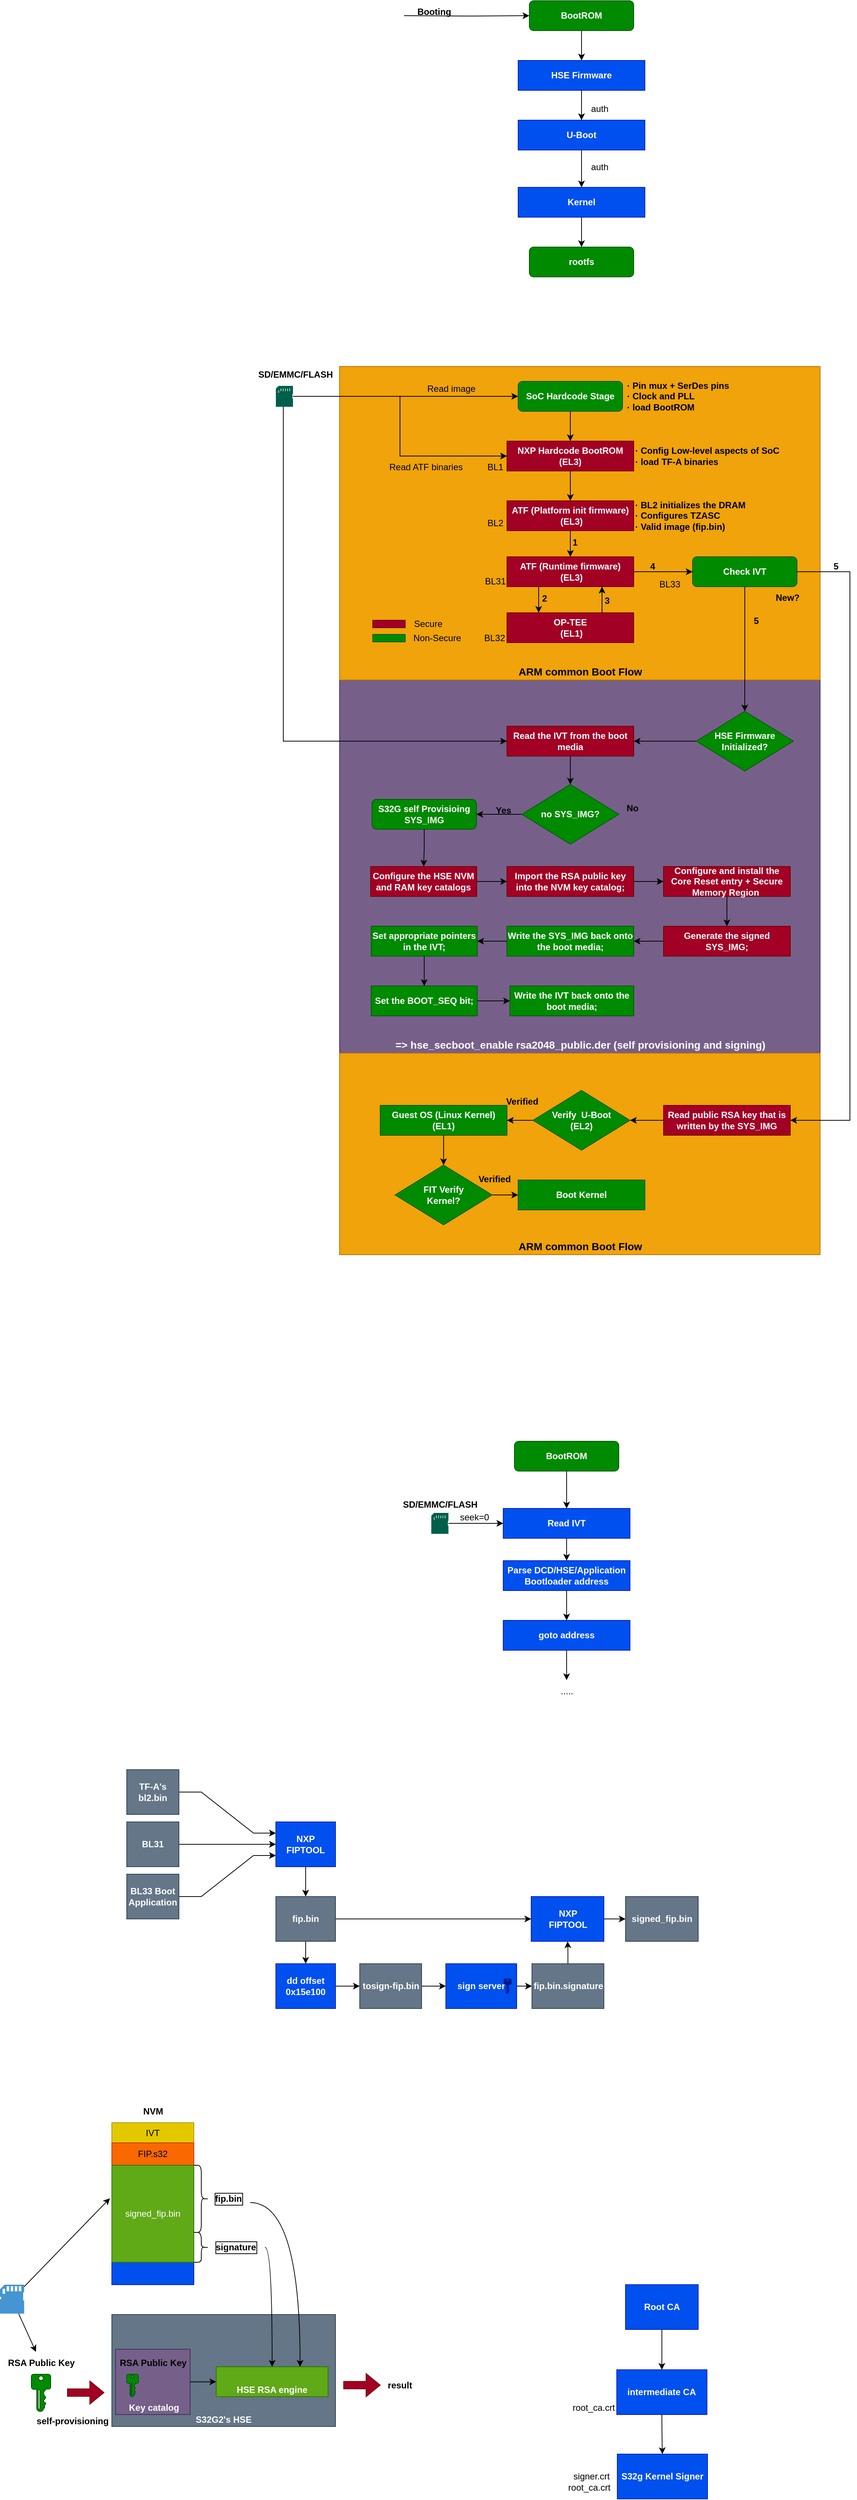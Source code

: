 <mxfile version="21.2.8" type="device">
  <diagram name="第 1 页" id="FobTePj_VbTd-Ppz8aLG">
    <mxGraphModel dx="1595" dy="783" grid="1" gridSize="10" guides="1" tooltips="1" connect="1" arrows="1" fold="1" page="1" pageScale="1" pageWidth="827" pageHeight="1169" math="0" shadow="0">
      <root>
        <mxCell id="0" />
        <mxCell id="1" parent="0" />
        <mxCell id="Wq6IvpQs6uBBfWCSo5gb-210" value="S32G2&#39;s HSE" style="rounded=0;whiteSpace=wrap;html=1;fontStyle=1;fillColor=#647687;fontColor=#ffffff;strokeColor=#314354;verticalAlign=bottom;" vertex="1" parent="1">
          <mxGeometry x="-290" y="3260" width="300" height="150" as="geometry" />
        </mxCell>
        <mxCell id="Wq6IvpQs6uBBfWCSo5gb-87" value="=&amp;gt; hse_secboot_enable rsa2048_public.der (self provisioning and signing)" style="rounded=0;whiteSpace=wrap;html=1;fillColor=#76608a;fontColor=#ffffff;strokeColor=#432D57;verticalAlign=bottom;fontSize=14;fontStyle=1" vertex="1" parent="1">
          <mxGeometry x="15.5" y="1070" width="644.5" height="500" as="geometry" />
        </mxCell>
        <mxCell id="Wq6IvpQs6uBBfWCSo5gb-86" value="ARM common Boot Flow" style="rounded=0;whiteSpace=wrap;html=1;fillColor=#f0a30a;fontColor=#000000;strokeColor=#BD7000;verticalAlign=bottom;fontSize=14;fontStyle=1" vertex="1" parent="1">
          <mxGeometry x="15.5" y="650" width="644.5" height="420" as="geometry" />
        </mxCell>
        <mxCell id="Wq6IvpQs6uBBfWCSo5gb-1" style="edgeStyle=orthogonalEdgeStyle;rounded=0;orthogonalLoop=1;jettySize=auto;html=1;exitX=0.5;exitY=1;exitDx=0;exitDy=0;entryX=0.5;entryY=0;entryDx=0;entryDy=0;" edge="1" parent="1" source="Wq6IvpQs6uBBfWCSo5gb-2" target="Wq6IvpQs6uBBfWCSo5gb-4">
          <mxGeometry relative="1" as="geometry" />
        </mxCell>
        <mxCell id="Wq6IvpQs6uBBfWCSo5gb-2" value="BootROM" style="rounded=1;whiteSpace=wrap;html=1;fillColor=#008a00;strokeColor=#005700;fontColor=#ffffff;fontStyle=1" vertex="1" parent="1">
          <mxGeometry x="270" y="160" width="140" height="40" as="geometry" />
        </mxCell>
        <mxCell id="Wq6IvpQs6uBBfWCSo5gb-3" style="edgeStyle=orthogonalEdgeStyle;rounded=0;orthogonalLoop=1;jettySize=auto;html=1;exitX=0.5;exitY=1;exitDx=0;exitDy=0;entryX=0.5;entryY=0;entryDx=0;entryDy=0;" edge="1" parent="1" source="Wq6IvpQs6uBBfWCSo5gb-4">
          <mxGeometry relative="1" as="geometry">
            <mxPoint x="340" y="320" as="targetPoint" />
          </mxGeometry>
        </mxCell>
        <mxCell id="Wq6IvpQs6uBBfWCSo5gb-4" value="HSE Firmware" style="rounded=0;whiteSpace=wrap;html=1;fillColor=#0050ef;fontColor=#ffffff;strokeColor=#001DBC;fontStyle=1" vertex="1" parent="1">
          <mxGeometry x="255" y="240" width="170" height="40" as="geometry" />
        </mxCell>
        <mxCell id="Wq6IvpQs6uBBfWCSo5gb-27" style="edgeStyle=orthogonalEdgeStyle;rounded=0;orthogonalLoop=1;jettySize=auto;html=1;entryX=0;entryY=0.5;entryDx=0;entryDy=0;" edge="1" parent="1" target="Wq6IvpQs6uBBfWCSo5gb-2">
          <mxGeometry relative="1" as="geometry">
            <mxPoint x="102" y="180" as="sourcePoint" />
          </mxGeometry>
        </mxCell>
        <mxCell id="Wq6IvpQs6uBBfWCSo5gb-39" style="edgeStyle=orthogonalEdgeStyle;rounded=0;orthogonalLoop=1;jettySize=auto;html=1;exitX=0.5;exitY=1;exitDx=0;exitDy=0;entryX=0.5;entryY=0;entryDx=0;entryDy=0;" edge="1" parent="1" source="Wq6IvpQs6uBBfWCSo5gb-40" target="Wq6IvpQs6uBBfWCSo5gb-42">
          <mxGeometry relative="1" as="geometry" />
        </mxCell>
        <mxCell id="Wq6IvpQs6uBBfWCSo5gb-40" value="SoC Hardcode Stage" style="rounded=1;whiteSpace=wrap;html=1;fillColor=#008a00;strokeColor=#005700;fontColor=#ffffff;fontStyle=1" vertex="1" parent="1">
          <mxGeometry x="255" y="670" width="140" height="40" as="geometry" />
        </mxCell>
        <mxCell id="Wq6IvpQs6uBBfWCSo5gb-41" style="edgeStyle=orthogonalEdgeStyle;rounded=0;orthogonalLoop=1;jettySize=auto;html=1;exitX=0.5;exitY=1;exitDx=0;exitDy=0;entryX=0.5;entryY=0;entryDx=0;entryDy=0;" edge="1" parent="1" source="Wq6IvpQs6uBBfWCSo5gb-42" target="Wq6IvpQs6uBBfWCSo5gb-47">
          <mxGeometry relative="1" as="geometry" />
        </mxCell>
        <mxCell id="Wq6IvpQs6uBBfWCSo5gb-42" value="NXP Hardcode BootROM (EL3)" style="rounded=0;whiteSpace=wrap;html=1;fillColor=#a20025;fontColor=#ffffff;strokeColor=#6F0000;fontStyle=1" vertex="1" parent="1">
          <mxGeometry x="240" y="750" width="170" height="40" as="geometry" />
        </mxCell>
        <mxCell id="Wq6IvpQs6uBBfWCSo5gb-43" value="Read image" style="text;html=1;align=center;verticalAlign=middle;resizable=0;points=[];autosize=1;strokeColor=none;fillColor=none;" vertex="1" parent="1">
          <mxGeometry x="120" y="665" width="90" height="30" as="geometry" />
        </mxCell>
        <mxCell id="Wq6IvpQs6uBBfWCSo5gb-44" value="· Pin mux + SerDes pins&lt;br&gt;· Clock and PLL&lt;br&gt;· load BootROM" style="text;html=1;align=left;verticalAlign=middle;resizable=0;points=[];autosize=1;strokeColor=none;fillColor=none;fontStyle=1" vertex="1" parent="1">
          <mxGeometry x="399" y="660" width="160" height="60" as="geometry" />
        </mxCell>
        <mxCell id="Wq6IvpQs6uBBfWCSo5gb-45" value="· Config Low-level aspects of SoC&lt;br&gt;· load TF-A binaries" style="text;html=1;align=left;verticalAlign=middle;resizable=0;points=[];autosize=1;strokeColor=none;fillColor=none;fontStyle=1" vertex="1" parent="1">
          <mxGeometry x="410" y="750" width="220" height="40" as="geometry" />
        </mxCell>
        <mxCell id="Wq6IvpQs6uBBfWCSo5gb-46" style="edgeStyle=orthogonalEdgeStyle;rounded=0;orthogonalLoop=1;jettySize=auto;html=1;exitX=0.5;exitY=1;exitDx=0;exitDy=0;" edge="1" parent="1" source="Wq6IvpQs6uBBfWCSo5gb-47" target="Wq6IvpQs6uBBfWCSo5gb-52">
          <mxGeometry relative="1" as="geometry" />
        </mxCell>
        <mxCell id="Wq6IvpQs6uBBfWCSo5gb-47" value="ATF (Platform init firmware)&lt;br&gt;&amp;nbsp;(EL3)" style="rounded=0;whiteSpace=wrap;html=1;fillColor=#a20025;fontColor=#ffffff;strokeColor=#6F0000;fontStyle=1" vertex="1" parent="1">
          <mxGeometry x="240" y="830" width="170" height="40" as="geometry" />
        </mxCell>
        <mxCell id="Wq6IvpQs6uBBfWCSo5gb-48" value="BL1" style="text;html=1;align=center;verticalAlign=middle;resizable=0;points=[];autosize=1;strokeColor=none;fillColor=none;" vertex="1" parent="1">
          <mxGeometry x="204" y="770" width="40" height="30" as="geometry" />
        </mxCell>
        <mxCell id="Wq6IvpQs6uBBfWCSo5gb-49" value="BL2" style="text;html=1;align=center;verticalAlign=middle;resizable=0;points=[];autosize=1;strokeColor=none;fillColor=none;" vertex="1" parent="1">
          <mxGeometry x="204" y="845" width="40" height="30" as="geometry" />
        </mxCell>
        <mxCell id="Wq6IvpQs6uBBfWCSo5gb-50" style="edgeStyle=orthogonalEdgeStyle;rounded=0;orthogonalLoop=1;jettySize=auto;html=1;exitX=1;exitY=0.5;exitDx=0;exitDy=0;" edge="1" parent="1" source="Wq6IvpQs6uBBfWCSo5gb-52" target="Wq6IvpQs6uBBfWCSo5gb-88">
          <mxGeometry relative="1" as="geometry">
            <mxPoint x="475" y="925" as="targetPoint" />
          </mxGeometry>
        </mxCell>
        <mxCell id="Wq6IvpQs6uBBfWCSo5gb-51" style="edgeStyle=orthogonalEdgeStyle;rounded=0;orthogonalLoop=1;jettySize=auto;html=1;exitX=0.25;exitY=1;exitDx=0;exitDy=0;entryX=0.25;entryY=0;entryDx=0;entryDy=0;" edge="1" parent="1" source="Wq6IvpQs6uBBfWCSo5gb-52" target="Wq6IvpQs6uBBfWCSo5gb-57">
          <mxGeometry relative="1" as="geometry" />
        </mxCell>
        <mxCell id="Wq6IvpQs6uBBfWCSo5gb-52" value="ATF (Runtime firmware)&lt;br&gt;&amp;nbsp;(EL3)" style="rounded=0;whiteSpace=wrap;html=1;fillColor=#a20025;fontColor=#ffffff;strokeColor=#6F0000;fontStyle=1" vertex="1" parent="1">
          <mxGeometry x="240" y="905" width="170" height="40" as="geometry" />
        </mxCell>
        <mxCell id="Wq6IvpQs6uBBfWCSo5gb-53" value="BL31" style="text;html=1;align=center;verticalAlign=middle;resizable=0;points=[];autosize=1;strokeColor=none;fillColor=none;" vertex="1" parent="1">
          <mxGeometry x="199" y="923" width="50" height="30" as="geometry" />
        </mxCell>
        <mxCell id="Wq6IvpQs6uBBfWCSo5gb-56" style="edgeStyle=orthogonalEdgeStyle;rounded=0;orthogonalLoop=1;jettySize=auto;html=1;exitX=0.75;exitY=0;exitDx=0;exitDy=0;entryX=0.75;entryY=1;entryDx=0;entryDy=0;" edge="1" parent="1" source="Wq6IvpQs6uBBfWCSo5gb-57" target="Wq6IvpQs6uBBfWCSo5gb-52">
          <mxGeometry relative="1" as="geometry" />
        </mxCell>
        <mxCell id="Wq6IvpQs6uBBfWCSo5gb-57" value="OP-TEE&lt;br&gt;&amp;nbsp;(EL1)" style="rounded=0;whiteSpace=wrap;html=1;fillColor=#a20025;fontColor=#ffffff;strokeColor=#6F0000;fontStyle=1" vertex="1" parent="1">
          <mxGeometry x="240" y="980" width="170" height="40" as="geometry" />
        </mxCell>
        <mxCell id="Wq6IvpQs6uBBfWCSo5gb-58" value="BL32" style="text;html=1;align=center;verticalAlign=middle;resizable=0;points=[];autosize=1;strokeColor=none;fillColor=none;" vertex="1" parent="1">
          <mxGeometry x="198" y="999" width="50" height="30" as="geometry" />
        </mxCell>
        <mxCell id="Wq6IvpQs6uBBfWCSo5gb-59" value="1&lt;br&gt;" style="text;html=1;align=center;verticalAlign=middle;resizable=0;points=[];autosize=1;strokeColor=none;fillColor=none;fontStyle=1" vertex="1" parent="1">
          <mxGeometry x="316" y="871" width="30" height="30" as="geometry" />
        </mxCell>
        <mxCell id="Wq6IvpQs6uBBfWCSo5gb-60" value="2" style="text;html=1;align=center;verticalAlign=middle;resizable=0;points=[];autosize=1;strokeColor=none;fillColor=none;fontStyle=1" vertex="1" parent="1">
          <mxGeometry x="275" y="946" width="30" height="30" as="geometry" />
        </mxCell>
        <mxCell id="Wq6IvpQs6uBBfWCSo5gb-61" value="3" style="text;html=1;align=center;verticalAlign=middle;resizable=0;points=[];autosize=1;strokeColor=none;fillColor=none;fontStyle=1" vertex="1" parent="1">
          <mxGeometry x="359" y="949" width="30" height="30" as="geometry" />
        </mxCell>
        <mxCell id="Wq6IvpQs6uBBfWCSo5gb-62" value="4" style="text;html=1;align=center;verticalAlign=middle;resizable=0;points=[];autosize=1;strokeColor=none;fillColor=none;fontStyle=1" vertex="1" parent="1">
          <mxGeometry x="420" y="903" width="30" height="30" as="geometry" />
        </mxCell>
        <mxCell id="Wq6IvpQs6uBBfWCSo5gb-64" value="5" style="text;html=1;align=center;verticalAlign=middle;resizable=0;points=[];autosize=1;strokeColor=none;fillColor=none;fontStyle=1" vertex="1" parent="1">
          <mxGeometry x="559" y="976" width="30" height="30" as="geometry" />
        </mxCell>
        <mxCell id="Wq6IvpQs6uBBfWCSo5gb-65" style="edgeStyle=orthogonalEdgeStyle;rounded=0;orthogonalLoop=1;jettySize=auto;html=1;entryX=0;entryY=0.5;entryDx=0;entryDy=0;" edge="1" parent="1" source="Wq6IvpQs6uBBfWCSo5gb-67" target="Wq6IvpQs6uBBfWCSo5gb-40">
          <mxGeometry relative="1" as="geometry" />
        </mxCell>
        <mxCell id="Wq6IvpQs6uBBfWCSo5gb-66" style="edgeStyle=orthogonalEdgeStyle;rounded=0;orthogonalLoop=1;jettySize=auto;html=1;entryX=0;entryY=0.5;entryDx=0;entryDy=0;" edge="1" parent="1" source="Wq6IvpQs6uBBfWCSo5gb-67" target="Wq6IvpQs6uBBfWCSo5gb-42">
          <mxGeometry relative="1" as="geometry" />
        </mxCell>
        <mxCell id="Wq6IvpQs6uBBfWCSo5gb-95" style="edgeStyle=orthogonalEdgeStyle;rounded=0;orthogonalLoop=1;jettySize=auto;html=1;entryX=0;entryY=0.5;entryDx=0;entryDy=0;" edge="1" parent="1" source="Wq6IvpQs6uBBfWCSo5gb-67" target="Wq6IvpQs6uBBfWCSo5gb-92">
          <mxGeometry relative="1" as="geometry">
            <Array as="points">
              <mxPoint x="-60" y="1152" />
            </Array>
          </mxGeometry>
        </mxCell>
        <mxCell id="Wq6IvpQs6uBBfWCSo5gb-67" value="" style="sketch=0;pointerEvents=1;shadow=0;dashed=0;html=1;strokeColor=none;fillColor=#005F4B;labelPosition=center;verticalLabelPosition=bottom;verticalAlign=top;align=center;outlineConnect=0;shape=mxgraph.veeam2.sd_card;" vertex="1" parent="1">
          <mxGeometry x="-70" y="676" width="23" height="28.0" as="geometry" />
        </mxCell>
        <mxCell id="Wq6IvpQs6uBBfWCSo5gb-68" value="SD/EMMC/FLASH" style="text;html=1;align=center;verticalAlign=middle;resizable=0;points=[];autosize=1;strokeColor=none;fillColor=none;fontStyle=1" vertex="1" parent="1">
          <mxGeometry x="-104.5" y="646" width="120" height="30" as="geometry" />
        </mxCell>
        <mxCell id="Wq6IvpQs6uBBfWCSo5gb-69" value="Read ATF binaries" style="text;html=1;align=center;verticalAlign=middle;resizable=0;points=[];autosize=1;strokeColor=none;fillColor=none;" vertex="1" parent="1">
          <mxGeometry x="70.5" y="770" width="120" height="30" as="geometry" />
        </mxCell>
        <mxCell id="Wq6IvpQs6uBBfWCSo5gb-70" value="· BL2 initializes the DRAM &lt;br&gt;· Configures TZASC&lt;br&gt;· Valid image (fip.bin)" style="text;html=1;align=left;verticalAlign=middle;resizable=0;points=[];autosize=1;strokeColor=none;fillColor=none;fontStyle=1" vertex="1" parent="1">
          <mxGeometry x="410" y="820" width="170" height="60" as="geometry" />
        </mxCell>
        <mxCell id="Wq6IvpQs6uBBfWCSo5gb-71" value="BL33" style="text;html=1;align=center;verticalAlign=middle;resizable=0;points=[];autosize=1;strokeColor=none;fillColor=none;" vertex="1" parent="1">
          <mxGeometry x="433" y="927" width="50" height="30" as="geometry" />
        </mxCell>
        <mxCell id="Wq6IvpQs6uBBfWCSo5gb-72" value="" style="group" vertex="1" connectable="0" parent="1">
          <mxGeometry x="60" y="980" width="130.5" height="49" as="geometry" />
        </mxCell>
        <mxCell id="Wq6IvpQs6uBBfWCSo5gb-73" value="" style="whiteSpace=wrap;html=1;fillColor=#a20025;fontColor=#ffffff;strokeColor=#6F0000;" vertex="1" parent="Wq6IvpQs6uBBfWCSo5gb-72">
          <mxGeometry y="10" width="43.5" height="10" as="geometry" />
        </mxCell>
        <mxCell id="Wq6IvpQs6uBBfWCSo5gb-74" value="Secure" style="text;html=1;align=center;verticalAlign=middle;resizable=0;points=[];autosize=1;strokeColor=none;fillColor=none;" vertex="1" parent="Wq6IvpQs6uBBfWCSo5gb-72">
          <mxGeometry x="43.5" width="60" height="30" as="geometry" />
        </mxCell>
        <mxCell id="Wq6IvpQs6uBBfWCSo5gb-75" value="" style="whiteSpace=wrap;html=1;fillColor=#008a00;fontColor=#ffffff;strokeColor=#005700;" vertex="1" parent="Wq6IvpQs6uBBfWCSo5gb-72">
          <mxGeometry y="29" width="43.5" height="10" as="geometry" />
        </mxCell>
        <mxCell id="Wq6IvpQs6uBBfWCSo5gb-76" value="Non-Secure" style="text;html=1;align=center;verticalAlign=middle;resizable=0;points=[];autosize=1;strokeColor=none;fillColor=none;" vertex="1" parent="Wq6IvpQs6uBBfWCSo5gb-72">
          <mxGeometry x="40.5" y="19" width="90" height="30" as="geometry" />
        </mxCell>
        <mxCell id="Wq6IvpQs6uBBfWCSo5gb-77" value="Booting" style="text;html=1;align=center;verticalAlign=middle;resizable=0;points=[];autosize=1;strokeColor=none;fillColor=none;fontStyle=1" vertex="1" parent="1">
          <mxGeometry x="107" y="160" width="70" height="30" as="geometry" />
        </mxCell>
        <mxCell id="Wq6IvpQs6uBBfWCSo5gb-85" style="edgeStyle=orthogonalEdgeStyle;rounded=0;orthogonalLoop=1;jettySize=auto;html=1;exitX=0.5;exitY=1;exitDx=0;exitDy=0;entryX=0.5;entryY=0;entryDx=0;entryDy=0;" edge="1" parent="1" source="Wq6IvpQs6uBBfWCSo5gb-78" target="Wq6IvpQs6uBBfWCSo5gb-84">
          <mxGeometry relative="1" as="geometry" />
        </mxCell>
        <mxCell id="Wq6IvpQs6uBBfWCSo5gb-78" value="Kernel" style="rounded=0;whiteSpace=wrap;html=1;fillColor=#0050ef;fontColor=#ffffff;strokeColor=#001DBC;fontStyle=1" vertex="1" parent="1">
          <mxGeometry x="255" y="410" width="170" height="40" as="geometry" />
        </mxCell>
        <mxCell id="Wq6IvpQs6uBBfWCSo5gb-79" value="auth" style="text;html=1;align=center;verticalAlign=middle;resizable=0;points=[];autosize=1;strokeColor=none;fillColor=none;" vertex="1" parent="1">
          <mxGeometry x="339" y="290" width="50" height="30" as="geometry" />
        </mxCell>
        <mxCell id="Wq6IvpQs6uBBfWCSo5gb-81" style="edgeStyle=orthogonalEdgeStyle;rounded=0;orthogonalLoop=1;jettySize=auto;html=1;exitX=0.5;exitY=1;exitDx=0;exitDy=0;" edge="1" parent="1" source="Wq6IvpQs6uBBfWCSo5gb-80" target="Wq6IvpQs6uBBfWCSo5gb-78">
          <mxGeometry relative="1" as="geometry" />
        </mxCell>
        <mxCell id="Wq6IvpQs6uBBfWCSo5gb-80" value="U-Boot" style="rounded=0;whiteSpace=wrap;html=1;fillColor=#0050ef;fontColor=#ffffff;strokeColor=#001DBC;fontStyle=1" vertex="1" parent="1">
          <mxGeometry x="255" y="320" width="170" height="40" as="geometry" />
        </mxCell>
        <mxCell id="Wq6IvpQs6uBBfWCSo5gb-83" value="auth" style="text;html=1;align=center;verticalAlign=middle;resizable=0;points=[];autosize=1;strokeColor=none;fillColor=none;" vertex="1" parent="1">
          <mxGeometry x="339" y="368" width="50" height="30" as="geometry" />
        </mxCell>
        <mxCell id="Wq6IvpQs6uBBfWCSo5gb-84" value="rootfs" style="rounded=1;whiteSpace=wrap;html=1;fillColor=#008a00;strokeColor=#005700;fontColor=#ffffff;fontStyle=1" vertex="1" parent="1">
          <mxGeometry x="270" y="490" width="140" height="40" as="geometry" />
        </mxCell>
        <mxCell id="Wq6IvpQs6uBBfWCSo5gb-91" style="edgeStyle=orthogonalEdgeStyle;rounded=0;orthogonalLoop=1;jettySize=auto;html=1;exitX=0.5;exitY=1;exitDx=0;exitDy=0;" edge="1" parent="1" source="Wq6IvpQs6uBBfWCSo5gb-88" target="Wq6IvpQs6uBBfWCSo5gb-90">
          <mxGeometry relative="1" as="geometry" />
        </mxCell>
        <mxCell id="Wq6IvpQs6uBBfWCSo5gb-88" value="Check IVT" style="rounded=1;whiteSpace=wrap;html=1;fillColor=#008a00;strokeColor=#005700;fontColor=#ffffff;fontStyle=1" vertex="1" parent="1">
          <mxGeometry x="489" y="905" width="140" height="40" as="geometry" />
        </mxCell>
        <mxCell id="Wq6IvpQs6uBBfWCSo5gb-94" style="edgeStyle=orthogonalEdgeStyle;rounded=0;orthogonalLoop=1;jettySize=auto;html=1;exitX=0;exitY=0.5;exitDx=0;exitDy=0;" edge="1" parent="1" source="Wq6IvpQs6uBBfWCSo5gb-90" target="Wq6IvpQs6uBBfWCSo5gb-92">
          <mxGeometry relative="1" as="geometry" />
        </mxCell>
        <mxCell id="Wq6IvpQs6uBBfWCSo5gb-90" value="HSE Firmware&lt;br&gt;Initialized?" style="rhombus;whiteSpace=wrap;html=1;fontStyle=1;fillColor=#008a00;fontColor=#ffffff;strokeColor=#005700;" vertex="1" parent="1">
          <mxGeometry x="494" y="1112" width="130" height="80" as="geometry" />
        </mxCell>
        <mxCell id="Wq6IvpQs6uBBfWCSo5gb-97" style="edgeStyle=orthogonalEdgeStyle;rounded=0;orthogonalLoop=1;jettySize=auto;html=1;exitX=0.5;exitY=1;exitDx=0;exitDy=0;" edge="1" parent="1" source="Wq6IvpQs6uBBfWCSo5gb-92" target="Wq6IvpQs6uBBfWCSo5gb-96">
          <mxGeometry relative="1" as="geometry" />
        </mxCell>
        <mxCell id="Wq6IvpQs6uBBfWCSo5gb-92" value="Read the IVT from the boot media" style="rounded=0;whiteSpace=wrap;html=1;fillColor=#a20025;fontColor=#ffffff;strokeColor=#6F0000;fontStyle=1" vertex="1" parent="1">
          <mxGeometry x="240" y="1132" width="170" height="40" as="geometry" />
        </mxCell>
        <mxCell id="Wq6IvpQs6uBBfWCSo5gb-104" style="edgeStyle=orthogonalEdgeStyle;rounded=0;orthogonalLoop=1;jettySize=auto;html=1;exitX=0;exitY=0.5;exitDx=0;exitDy=0;" edge="1" parent="1" source="Wq6IvpQs6uBBfWCSo5gb-96" target="Wq6IvpQs6uBBfWCSo5gb-99">
          <mxGeometry relative="1" as="geometry" />
        </mxCell>
        <mxCell id="Wq6IvpQs6uBBfWCSo5gb-96" value="no SYS_IMG?" style="rhombus;whiteSpace=wrap;html=1;fontStyle=1;fillColor=#008a00;fontColor=#ffffff;strokeColor=#005700;" vertex="1" parent="1">
          <mxGeometry x="260" y="1210" width="130" height="80" as="geometry" />
        </mxCell>
        <mxCell id="Wq6IvpQs6uBBfWCSo5gb-106" style="edgeStyle=orthogonalEdgeStyle;rounded=0;orthogonalLoop=1;jettySize=auto;html=1;exitX=0.5;exitY=1;exitDx=0;exitDy=0;" edge="1" parent="1" source="Wq6IvpQs6uBBfWCSo5gb-99" target="Wq6IvpQs6uBBfWCSo5gb-102">
          <mxGeometry relative="1" as="geometry" />
        </mxCell>
        <mxCell id="Wq6IvpQs6uBBfWCSo5gb-99" value="S32G self Provisioing&lt;br&gt;SYS_IMG" style="rounded=1;whiteSpace=wrap;html=1;fillColor=#008a00;strokeColor=#005700;fontColor=#ffffff;fontStyle=1" vertex="1" parent="1">
          <mxGeometry x="59" y="1230" width="140" height="40" as="geometry" />
        </mxCell>
        <mxCell id="Wq6IvpQs6uBBfWCSo5gb-101" value="Yes" style="text;html=1;align=center;verticalAlign=middle;resizable=0;points=[];autosize=1;strokeColor=none;fillColor=none;fontStyle=1" vertex="1" parent="1">
          <mxGeometry x="215" y="1230" width="40" height="30" as="geometry" />
        </mxCell>
        <mxCell id="Wq6IvpQs6uBBfWCSo5gb-107" style="edgeStyle=orthogonalEdgeStyle;rounded=0;orthogonalLoop=1;jettySize=auto;html=1;exitX=1;exitY=0.5;exitDx=0;exitDy=0;" edge="1" parent="1" source="Wq6IvpQs6uBBfWCSo5gb-102" target="Wq6IvpQs6uBBfWCSo5gb-105">
          <mxGeometry relative="1" as="geometry" />
        </mxCell>
        <mxCell id="Wq6IvpQs6uBBfWCSo5gb-102" value="Configure the HSE NVM and RAM key catalogs" style="rounded=0;whiteSpace=wrap;html=1;fillColor=#a20025;fontColor=#ffffff;strokeColor=#6F0000;fontStyle=1" vertex="1" parent="1">
          <mxGeometry x="57.13" y="1320" width="142.25" height="40" as="geometry" />
        </mxCell>
        <mxCell id="Wq6IvpQs6uBBfWCSo5gb-110" style="edgeStyle=orthogonalEdgeStyle;rounded=0;orthogonalLoop=1;jettySize=auto;html=1;exitX=1;exitY=0.5;exitDx=0;exitDy=0;" edge="1" parent="1" source="Wq6IvpQs6uBBfWCSo5gb-105" target="Wq6IvpQs6uBBfWCSo5gb-108">
          <mxGeometry relative="1" as="geometry" />
        </mxCell>
        <mxCell id="Wq6IvpQs6uBBfWCSo5gb-105" value="Import the RSA public key into the NVM key catalog;" style="rounded=0;whiteSpace=wrap;html=1;fillColor=#a20025;fontColor=#ffffff;strokeColor=#6F0000;fontStyle=1" vertex="1" parent="1">
          <mxGeometry x="240" y="1320" width="170" height="40" as="geometry" />
        </mxCell>
        <mxCell id="Wq6IvpQs6uBBfWCSo5gb-117" style="edgeStyle=orthogonalEdgeStyle;rounded=0;orthogonalLoop=1;jettySize=auto;html=1;exitX=0.5;exitY=1;exitDx=0;exitDy=0;" edge="1" parent="1" source="Wq6IvpQs6uBBfWCSo5gb-108" target="Wq6IvpQs6uBBfWCSo5gb-114">
          <mxGeometry relative="1" as="geometry" />
        </mxCell>
        <mxCell id="Wq6IvpQs6uBBfWCSo5gb-108" value="Configure and install the Core Reset entry + Secure Memory Region&amp;nbsp;" style="rounded=0;whiteSpace=wrap;html=1;fillColor=#a20025;fontColor=#ffffff;strokeColor=#6F0000;fontStyle=1" vertex="1" parent="1">
          <mxGeometry x="450" y="1320" width="170" height="40" as="geometry" />
        </mxCell>
        <mxCell id="Wq6IvpQs6uBBfWCSo5gb-111" value="No" style="text;html=1;align=center;verticalAlign=middle;resizable=0;points=[];autosize=1;strokeColor=none;fillColor=none;fontStyle=1" vertex="1" parent="1">
          <mxGeometry x="388" y="1227" width="40" height="30" as="geometry" />
        </mxCell>
        <mxCell id="Wq6IvpQs6uBBfWCSo5gb-119" style="edgeStyle=orthogonalEdgeStyle;rounded=0;orthogonalLoop=1;jettySize=auto;html=1;exitX=0;exitY=0.5;exitDx=0;exitDy=0;" edge="1" parent="1" source="Wq6IvpQs6uBBfWCSo5gb-114" target="Wq6IvpQs6uBBfWCSo5gb-118">
          <mxGeometry relative="1" as="geometry" />
        </mxCell>
        <mxCell id="Wq6IvpQs6uBBfWCSo5gb-114" value="Generate the signed SYS_IMG;" style="rounded=0;whiteSpace=wrap;html=1;fillColor=#a20025;fontColor=#ffffff;strokeColor=#6F0000;fontStyle=1" vertex="1" parent="1">
          <mxGeometry x="450" y="1400" width="170" height="40" as="geometry" />
        </mxCell>
        <mxCell id="Wq6IvpQs6uBBfWCSo5gb-122" style="edgeStyle=orthogonalEdgeStyle;rounded=0;orthogonalLoop=1;jettySize=auto;html=1;exitX=0;exitY=0.5;exitDx=0;exitDy=0;entryX=1;entryY=0.5;entryDx=0;entryDy=0;" edge="1" parent="1" source="Wq6IvpQs6uBBfWCSo5gb-118" target="Wq6IvpQs6uBBfWCSo5gb-121">
          <mxGeometry relative="1" as="geometry" />
        </mxCell>
        <mxCell id="Wq6IvpQs6uBBfWCSo5gb-118" value="Write the SYS_IMG back onto the boot media;" style="rounded=0;whiteSpace=wrap;html=1;fillColor=#008a00;fontColor=#ffffff;strokeColor=#005700;fontStyle=1" vertex="1" parent="1">
          <mxGeometry x="240" y="1400" width="170" height="40" as="geometry" />
        </mxCell>
        <mxCell id="Wq6IvpQs6uBBfWCSo5gb-124" style="edgeStyle=orthogonalEdgeStyle;rounded=0;orthogonalLoop=1;jettySize=auto;html=1;exitX=0.5;exitY=1;exitDx=0;exitDy=0;entryX=0.5;entryY=0;entryDx=0;entryDy=0;" edge="1" parent="1" source="Wq6IvpQs6uBBfWCSo5gb-121" target="Wq6IvpQs6uBBfWCSo5gb-123">
          <mxGeometry relative="1" as="geometry" />
        </mxCell>
        <mxCell id="Wq6IvpQs6uBBfWCSo5gb-121" value="Set appropriate pointers in the IVT;" style="rounded=0;whiteSpace=wrap;html=1;fillColor=#008a00;fontColor=#ffffff;strokeColor=#005700;fontStyle=1" vertex="1" parent="1">
          <mxGeometry x="57.87" y="1400" width="142.25" height="40" as="geometry" />
        </mxCell>
        <mxCell id="Wq6IvpQs6uBBfWCSo5gb-127" style="edgeStyle=orthogonalEdgeStyle;rounded=0;orthogonalLoop=1;jettySize=auto;html=1;exitX=1;exitY=0.5;exitDx=0;exitDy=0;" edge="1" parent="1" source="Wq6IvpQs6uBBfWCSo5gb-123" target="Wq6IvpQs6uBBfWCSo5gb-125">
          <mxGeometry relative="1" as="geometry" />
        </mxCell>
        <mxCell id="Wq6IvpQs6uBBfWCSo5gb-123" value="Set the BOOT_SEQ bit;" style="rounded=0;whiteSpace=wrap;html=1;fillColor=#008a00;fontColor=#ffffff;strokeColor=#005700;fontStyle=1" vertex="1" parent="1">
          <mxGeometry x="57.87" y="1480" width="142.25" height="40" as="geometry" />
        </mxCell>
        <mxCell id="Wq6IvpQs6uBBfWCSo5gb-125" value="Write the IVT back onto the boot media;" style="rounded=0;whiteSpace=wrap;html=1;fillColor=#008a00;fontColor=#ffffff;strokeColor=#005700;fontStyle=1" vertex="1" parent="1">
          <mxGeometry x="244" y="1480" width="166" height="40" as="geometry" />
        </mxCell>
        <mxCell id="Wq6IvpQs6uBBfWCSo5gb-128" value="ARM common Boot Flow" style="rounded=0;whiteSpace=wrap;html=1;fillColor=#f0a30a;fontColor=#000000;strokeColor=#BD7000;verticalAlign=bottom;fontSize=14;fontStyle=1" vertex="1" parent="1">
          <mxGeometry x="15.5" y="1570" width="644.5" height="270" as="geometry" />
        </mxCell>
        <mxCell id="Wq6IvpQs6uBBfWCSo5gb-141" style="edgeStyle=orthogonalEdgeStyle;rounded=0;orthogonalLoop=1;jettySize=auto;html=1;exitX=0.5;exitY=1;exitDx=0;exitDy=0;entryX=0.5;entryY=0;entryDx=0;entryDy=0;" edge="1" parent="1" source="Wq6IvpQs6uBBfWCSo5gb-63" target="Wq6IvpQs6uBBfWCSo5gb-140">
          <mxGeometry relative="1" as="geometry" />
        </mxCell>
        <mxCell id="Wq6IvpQs6uBBfWCSo5gb-63" value="Guest OS (Linux Kernel) (EL1)" style="rounded=0;whiteSpace=wrap;html=1;fillColor=#008a00;fontColor=#ffffff;strokeColor=#005700;fontStyle=1" vertex="1" parent="1">
          <mxGeometry x="70" y="1640" width="170" height="40" as="geometry" />
        </mxCell>
        <mxCell id="Wq6IvpQs6uBBfWCSo5gb-130" value="New?" style="text;html=1;align=center;verticalAlign=middle;resizable=0;points=[];autosize=1;strokeColor=none;fillColor=none;fontStyle=1" vertex="1" parent="1">
          <mxGeometry x="586" y="945" width="60" height="30" as="geometry" />
        </mxCell>
        <mxCell id="Wq6IvpQs6uBBfWCSo5gb-131" value="5" style="text;html=1;align=center;verticalAlign=middle;resizable=0;points=[];autosize=1;strokeColor=none;fillColor=none;fontStyle=1" vertex="1" parent="1">
          <mxGeometry x="666" y="903" width="30" height="30" as="geometry" />
        </mxCell>
        <mxCell id="Wq6IvpQs6uBBfWCSo5gb-136" style="edgeStyle=orthogonalEdgeStyle;rounded=0;orthogonalLoop=1;jettySize=auto;html=1;exitX=0;exitY=0.5;exitDx=0;exitDy=0;" edge="1" parent="1" source="Wq6IvpQs6uBBfWCSo5gb-134" target="Wq6IvpQs6uBBfWCSo5gb-135">
          <mxGeometry relative="1" as="geometry" />
        </mxCell>
        <mxCell id="Wq6IvpQs6uBBfWCSo5gb-134" value="Read&amp;nbsp;public RSA key that is written by the SYS_IMG" style="rounded=0;whiteSpace=wrap;html=1;fillColor=#a20025;fontColor=#ffffff;strokeColor=#6F0000;fontStyle=1" vertex="1" parent="1">
          <mxGeometry x="450" y="1640" width="170" height="40" as="geometry" />
        </mxCell>
        <mxCell id="Wq6IvpQs6uBBfWCSo5gb-137" style="edgeStyle=orthogonalEdgeStyle;rounded=0;orthogonalLoop=1;jettySize=auto;html=1;exitX=0;exitY=0.5;exitDx=0;exitDy=0;" edge="1" parent="1" source="Wq6IvpQs6uBBfWCSo5gb-135" target="Wq6IvpQs6uBBfWCSo5gb-63">
          <mxGeometry relative="1" as="geometry" />
        </mxCell>
        <mxCell id="Wq6IvpQs6uBBfWCSo5gb-135" value="Verify&amp;nbsp; U-Boot&lt;br&gt;(EL2)" style="rhombus;whiteSpace=wrap;html=1;fontStyle=1;fillColor=#008a00;fontColor=#ffffff;strokeColor=#005700;" vertex="1" parent="1">
          <mxGeometry x="275" y="1620" width="130" height="80" as="geometry" />
        </mxCell>
        <mxCell id="Wq6IvpQs6uBBfWCSo5gb-138" value="Verified" style="text;html=1;align=center;verticalAlign=middle;resizable=0;points=[];autosize=1;strokeColor=none;fillColor=none;fontStyle=1" vertex="1" parent="1">
          <mxGeometry x="225" y="1620" width="70" height="30" as="geometry" />
        </mxCell>
        <mxCell id="Wq6IvpQs6uBBfWCSo5gb-143" style="edgeStyle=orthogonalEdgeStyle;rounded=0;orthogonalLoop=1;jettySize=auto;html=1;exitX=1;exitY=0.5;exitDx=0;exitDy=0;" edge="1" parent="1" source="Wq6IvpQs6uBBfWCSo5gb-140" target="Wq6IvpQs6uBBfWCSo5gb-142">
          <mxGeometry relative="1" as="geometry" />
        </mxCell>
        <mxCell id="Wq6IvpQs6uBBfWCSo5gb-140" value="FIT Verify&lt;br&gt;Kernel?" style="rhombus;whiteSpace=wrap;html=1;fontStyle=1;fillColor=#008a00;fontColor=#ffffff;strokeColor=#005700;" vertex="1" parent="1">
          <mxGeometry x="90" y="1720" width="130" height="80" as="geometry" />
        </mxCell>
        <mxCell id="Wq6IvpQs6uBBfWCSo5gb-142" value="Boot Kernel" style="rounded=0;whiteSpace=wrap;html=1;fillColor=#008a00;fontColor=#ffffff;strokeColor=#005700;fontStyle=1" vertex="1" parent="1">
          <mxGeometry x="255" y="1740" width="170" height="40" as="geometry" />
        </mxCell>
        <mxCell id="Wq6IvpQs6uBBfWCSo5gb-144" value="Verified" style="text;html=1;align=center;verticalAlign=middle;resizable=0;points=[];autosize=1;strokeColor=none;fillColor=none;fontStyle=1" vertex="1" parent="1">
          <mxGeometry x="188" y="1724" width="70" height="30" as="geometry" />
        </mxCell>
        <mxCell id="Wq6IvpQs6uBBfWCSo5gb-139" style="edgeStyle=orthogonalEdgeStyle;rounded=0;orthogonalLoop=1;jettySize=auto;html=1;exitX=1;exitY=0.5;exitDx=0;exitDy=0;entryX=1;entryY=0.5;entryDx=0;entryDy=0;" edge="1" parent="1" source="Wq6IvpQs6uBBfWCSo5gb-88" target="Wq6IvpQs6uBBfWCSo5gb-134">
          <mxGeometry relative="1" as="geometry">
            <Array as="points">
              <mxPoint x="700" y="925" />
              <mxPoint x="700" y="1660" />
            </Array>
          </mxGeometry>
        </mxCell>
        <mxCell id="Wq6IvpQs6uBBfWCSo5gb-147" style="edgeStyle=orthogonalEdgeStyle;rounded=0;orthogonalLoop=1;jettySize=auto;html=1;exitX=0.5;exitY=1;exitDx=0;exitDy=0;" edge="1" parent="1" source="Wq6IvpQs6uBBfWCSo5gb-145" target="Wq6IvpQs6uBBfWCSo5gb-146">
          <mxGeometry relative="1" as="geometry" />
        </mxCell>
        <mxCell id="Wq6IvpQs6uBBfWCSo5gb-145" value="BootROM" style="rounded=1;whiteSpace=wrap;html=1;fillColor=#008a00;strokeColor=#005700;fontColor=#ffffff;fontStyle=1" vertex="1" parent="1">
          <mxGeometry x="250" y="2090" width="140" height="40" as="geometry" />
        </mxCell>
        <mxCell id="Wq6IvpQs6uBBfWCSo5gb-154" style="edgeStyle=orthogonalEdgeStyle;rounded=0;orthogonalLoop=1;jettySize=auto;html=1;exitX=0.5;exitY=1;exitDx=0;exitDy=0;entryX=0.5;entryY=0;entryDx=0;entryDy=0;" edge="1" parent="1" source="Wq6IvpQs6uBBfWCSo5gb-146" target="Wq6IvpQs6uBBfWCSo5gb-153">
          <mxGeometry relative="1" as="geometry" />
        </mxCell>
        <mxCell id="Wq6IvpQs6uBBfWCSo5gb-146" value="Read IVT" style="rounded=0;whiteSpace=wrap;html=1;fillColor=#0050ef;fontColor=#ffffff;strokeColor=#001DBC;fontStyle=1" vertex="1" parent="1">
          <mxGeometry x="235" y="2180" width="170" height="40" as="geometry" />
        </mxCell>
        <mxCell id="Wq6IvpQs6uBBfWCSo5gb-150" value="" style="group" vertex="1" connectable="0" parent="1">
          <mxGeometry x="90" y="2160" width="131.5" height="58" as="geometry" />
        </mxCell>
        <mxCell id="Wq6IvpQs6uBBfWCSo5gb-148" value="" style="sketch=0;pointerEvents=1;shadow=0;dashed=0;html=1;strokeColor=none;fillColor=#005F4B;labelPosition=center;verticalLabelPosition=bottom;verticalAlign=top;align=center;outlineConnect=0;shape=mxgraph.veeam2.sd_card;" vertex="1" parent="Wq6IvpQs6uBBfWCSo5gb-150">
          <mxGeometry x="48.5" y="26" width="23" height="28.0" as="geometry" />
        </mxCell>
        <mxCell id="Wq6IvpQs6uBBfWCSo5gb-149" value="SD/EMMC/FLASH" style="text;html=1;align=center;verticalAlign=middle;resizable=0;points=[];autosize=1;strokeColor=none;fillColor=none;fontStyle=1" vertex="1" parent="Wq6IvpQs6uBBfWCSo5gb-150">
          <mxGeometry width="120" height="30" as="geometry" />
        </mxCell>
        <mxCell id="Wq6IvpQs6uBBfWCSo5gb-152" value="seek=0" style="text;html=1;align=center;verticalAlign=middle;resizable=0;points=[];autosize=1;strokeColor=none;fillColor=none;" vertex="1" parent="Wq6IvpQs6uBBfWCSo5gb-150">
          <mxGeometry x="75.5" y="17" width="60" height="30" as="geometry" />
        </mxCell>
        <mxCell id="Wq6IvpQs6uBBfWCSo5gb-151" style="edgeStyle=orthogonalEdgeStyle;rounded=0;orthogonalLoop=1;jettySize=auto;html=1;" edge="1" parent="1" source="Wq6IvpQs6uBBfWCSo5gb-148" target="Wq6IvpQs6uBBfWCSo5gb-146">
          <mxGeometry relative="1" as="geometry" />
        </mxCell>
        <mxCell id="Wq6IvpQs6uBBfWCSo5gb-156" style="edgeStyle=orthogonalEdgeStyle;rounded=0;orthogonalLoop=1;jettySize=auto;html=1;exitX=0.5;exitY=1;exitDx=0;exitDy=0;entryX=0.5;entryY=0;entryDx=0;entryDy=0;" edge="1" parent="1" source="Wq6IvpQs6uBBfWCSo5gb-153" target="Wq6IvpQs6uBBfWCSo5gb-155">
          <mxGeometry relative="1" as="geometry" />
        </mxCell>
        <mxCell id="Wq6IvpQs6uBBfWCSo5gb-153" value="Parse DCD/HSE/Application Bootloader address" style="rounded=0;whiteSpace=wrap;html=1;fillColor=#0050ef;fontColor=#ffffff;strokeColor=#001DBC;fontStyle=1" vertex="1" parent="1">
          <mxGeometry x="235" y="2250" width="170" height="40" as="geometry" />
        </mxCell>
        <mxCell id="Wq6IvpQs6uBBfWCSo5gb-159" style="edgeStyle=orthogonalEdgeStyle;rounded=0;orthogonalLoop=1;jettySize=auto;html=1;exitX=0.5;exitY=1;exitDx=0;exitDy=0;" edge="1" parent="1" source="Wq6IvpQs6uBBfWCSo5gb-155" target="Wq6IvpQs6uBBfWCSo5gb-158">
          <mxGeometry relative="1" as="geometry" />
        </mxCell>
        <mxCell id="Wq6IvpQs6uBBfWCSo5gb-155" value="goto address" style="rounded=0;whiteSpace=wrap;html=1;fillColor=#0050ef;fontColor=#ffffff;strokeColor=#001DBC;fontStyle=1" vertex="1" parent="1">
          <mxGeometry x="235" y="2330" width="170" height="40" as="geometry" />
        </mxCell>
        <mxCell id="Wq6IvpQs6uBBfWCSo5gb-158" value="....." style="text;html=1;align=center;verticalAlign=middle;resizable=0;points=[];autosize=1;strokeColor=none;fillColor=none;" vertex="1" parent="1">
          <mxGeometry x="300" y="2410" width="40" height="30" as="geometry" />
        </mxCell>
        <mxCell id="Wq6IvpQs6uBBfWCSo5gb-165" style="edgeStyle=entityRelationEdgeStyle;rounded=0;orthogonalLoop=1;jettySize=auto;html=1;exitX=1;exitY=0.5;exitDx=0;exitDy=0;entryX=0;entryY=0.25;entryDx=0;entryDy=0;" edge="1" parent="1" source="Wq6IvpQs6uBBfWCSo5gb-160" target="Wq6IvpQs6uBBfWCSo5gb-163">
          <mxGeometry relative="1" as="geometry" />
        </mxCell>
        <mxCell id="Wq6IvpQs6uBBfWCSo5gb-160" value="TF-A&#39;s bl2.bin" style="rounded=0;whiteSpace=wrap;html=1;fillColor=#647687;fontColor=#ffffff;strokeColor=#314354;fontStyle=1" vertex="1" parent="1">
          <mxGeometry x="-270" y="2530" width="70" height="60" as="geometry" />
        </mxCell>
        <mxCell id="Wq6IvpQs6uBBfWCSo5gb-166" style="edgeStyle=orthogonalEdgeStyle;curved=1;rounded=0;orthogonalLoop=1;jettySize=auto;html=1;exitX=1;exitY=0.5;exitDx=0;exitDy=0;" edge="1" parent="1" source="Wq6IvpQs6uBBfWCSo5gb-161" target="Wq6IvpQs6uBBfWCSo5gb-163">
          <mxGeometry relative="1" as="geometry" />
        </mxCell>
        <mxCell id="Wq6IvpQs6uBBfWCSo5gb-161" value="BL31" style="rounded=0;whiteSpace=wrap;html=1;fillColor=#647687;fontColor=#ffffff;strokeColor=#314354;fontStyle=1" vertex="1" parent="1">
          <mxGeometry x="-270" y="2600" width="70" height="60" as="geometry" />
        </mxCell>
        <mxCell id="Wq6IvpQs6uBBfWCSo5gb-167" style="edgeStyle=entityRelationEdgeStyle;rounded=0;orthogonalLoop=1;jettySize=auto;html=1;exitX=1;exitY=0.5;exitDx=0;exitDy=0;entryX=0;entryY=0.75;entryDx=0;entryDy=0;" edge="1" parent="1" source="Wq6IvpQs6uBBfWCSo5gb-162" target="Wq6IvpQs6uBBfWCSo5gb-163">
          <mxGeometry relative="1" as="geometry" />
        </mxCell>
        <mxCell id="Wq6IvpQs6uBBfWCSo5gb-162" value="BL33 Boot Application" style="rounded=0;whiteSpace=wrap;html=1;fillColor=#647687;fontColor=#ffffff;strokeColor=#314354;fontStyle=1" vertex="1" parent="1">
          <mxGeometry x="-270" y="2670" width="70" height="60" as="geometry" />
        </mxCell>
        <mxCell id="Wq6IvpQs6uBBfWCSo5gb-188" style="edgeStyle=orthogonalEdgeStyle;curved=1;rounded=0;orthogonalLoop=1;jettySize=auto;html=1;exitX=0.5;exitY=1;exitDx=0;exitDy=0;" edge="1" parent="1" source="Wq6IvpQs6uBBfWCSo5gb-163" target="Wq6IvpQs6uBBfWCSo5gb-170">
          <mxGeometry relative="1" as="geometry" />
        </mxCell>
        <mxCell id="Wq6IvpQs6uBBfWCSo5gb-163" value="NXP&lt;br&gt;FIPTOOL" style="rounded=0;whiteSpace=wrap;html=1;fontStyle=1;fillColor=#0050ef;fontColor=#ffffff;strokeColor=#001DBC;" vertex="1" parent="1">
          <mxGeometry x="-70" y="2600" width="80" height="60" as="geometry" />
        </mxCell>
        <mxCell id="Wq6IvpQs6uBBfWCSo5gb-174" style="edgeStyle=orthogonalEdgeStyle;curved=1;rounded=0;orthogonalLoop=1;jettySize=auto;html=1;exitX=0.5;exitY=1;exitDx=0;exitDy=0;fontStyle=1" edge="1" parent="1" source="Wq6IvpQs6uBBfWCSo5gb-170" target="Wq6IvpQs6uBBfWCSo5gb-173">
          <mxGeometry relative="1" as="geometry" />
        </mxCell>
        <mxCell id="Wq6IvpQs6uBBfWCSo5gb-190" style="edgeStyle=orthogonalEdgeStyle;curved=1;rounded=0;orthogonalLoop=1;jettySize=auto;html=1;exitX=1;exitY=0.5;exitDx=0;exitDy=0;fontStyle=1" edge="1" parent="1" source="Wq6IvpQs6uBBfWCSo5gb-170" target="Wq6IvpQs6uBBfWCSo5gb-189">
          <mxGeometry relative="1" as="geometry" />
        </mxCell>
        <mxCell id="Wq6IvpQs6uBBfWCSo5gb-170" value="fip.bin" style="rounded=0;whiteSpace=wrap;html=1;fontStyle=1;fillColor=#647687;fontColor=#ffffff;strokeColor=#314354;" vertex="1" parent="1">
          <mxGeometry x="-70" y="2700" width="80" height="60" as="geometry" />
        </mxCell>
        <mxCell id="Wq6IvpQs6uBBfWCSo5gb-176" style="edgeStyle=orthogonalEdgeStyle;curved=1;rounded=0;orthogonalLoop=1;jettySize=auto;html=1;exitX=1;exitY=0.5;exitDx=0;exitDy=0;fontStyle=1" edge="1" parent="1" source="Wq6IvpQs6uBBfWCSo5gb-173" target="Wq6IvpQs6uBBfWCSo5gb-175">
          <mxGeometry relative="1" as="geometry" />
        </mxCell>
        <mxCell id="Wq6IvpQs6uBBfWCSo5gb-173" value="dd offset&lt;br&gt;0x15e100" style="rounded=0;whiteSpace=wrap;html=1;fontStyle=1;fillColor=#0050ef;fontColor=#ffffff;strokeColor=#001DBC;" vertex="1" parent="1">
          <mxGeometry x="-70" y="2790" width="80" height="60" as="geometry" />
        </mxCell>
        <mxCell id="Wq6IvpQs6uBBfWCSo5gb-179" style="edgeStyle=orthogonalEdgeStyle;curved=1;rounded=0;orthogonalLoop=1;jettySize=auto;html=1;exitX=1;exitY=0.5;exitDx=0;exitDy=0;entryX=0;entryY=0.5;entryDx=0;entryDy=0;fontStyle=1" edge="1" parent="1" source="Wq6IvpQs6uBBfWCSo5gb-175" target="Wq6IvpQs6uBBfWCSo5gb-177">
          <mxGeometry relative="1" as="geometry" />
        </mxCell>
        <mxCell id="Wq6IvpQs6uBBfWCSo5gb-175" value="tosign-fip.bin" style="rounded=0;whiteSpace=wrap;html=1;fontStyle=1;fillColor=#647687;fontColor=#ffffff;strokeColor=#314354;" vertex="1" parent="1">
          <mxGeometry x="42.5" y="2790" width="83" height="60" as="geometry" />
        </mxCell>
        <mxCell id="Wq6IvpQs6uBBfWCSo5gb-185" style="edgeStyle=orthogonalEdgeStyle;curved=1;rounded=0;orthogonalLoop=1;jettySize=auto;html=1;exitX=1;exitY=0.5;exitDx=0;exitDy=0;fontStyle=1" edge="1" parent="1" source="Wq6IvpQs6uBBfWCSo5gb-177" target="Wq6IvpQs6uBBfWCSo5gb-183">
          <mxGeometry relative="1" as="geometry" />
        </mxCell>
        <mxCell id="Wq6IvpQs6uBBfWCSo5gb-177" value="sign server" style="rounded=0;whiteSpace=wrap;html=1;fontStyle=1;fillColor=#0050ef;fontColor=#ffffff;strokeColor=#001DBC;" vertex="1" parent="1">
          <mxGeometry x="158" y="2790" width="95" height="60" as="geometry" />
        </mxCell>
        <mxCell id="Wq6IvpQs6uBBfWCSo5gb-178" value="" style="sketch=0;aspect=fixed;pointerEvents=1;shadow=0;dashed=0;html=1;strokeColor=none;labelPosition=center;verticalLabelPosition=bottom;verticalAlign=top;align=center;fillColor=#00188D;shape=mxgraph.mscae.enterprise.key_permissions;fontStyle=1" vertex="1" parent="1">
          <mxGeometry x="235.6" y="2810" width="10.4" height="20" as="geometry" />
        </mxCell>
        <mxCell id="Wq6IvpQs6uBBfWCSo5gb-191" style="edgeStyle=orthogonalEdgeStyle;curved=1;rounded=0;orthogonalLoop=1;jettySize=auto;html=1;exitX=0.5;exitY=0;exitDx=0;exitDy=0;fontStyle=1" edge="1" parent="1" source="Wq6IvpQs6uBBfWCSo5gb-183" target="Wq6IvpQs6uBBfWCSo5gb-189">
          <mxGeometry relative="1" as="geometry" />
        </mxCell>
        <mxCell id="Wq6IvpQs6uBBfWCSo5gb-183" value="fip.bin.signature" style="rounded=0;whiteSpace=wrap;html=1;fontStyle=1;fillColor=#647687;fontColor=#ffffff;strokeColor=#314354;" vertex="1" parent="1">
          <mxGeometry x="273.5" y="2790" width="96.5" height="60" as="geometry" />
        </mxCell>
        <mxCell id="Wq6IvpQs6uBBfWCSo5gb-193" style="edgeStyle=orthogonalEdgeStyle;curved=1;rounded=0;orthogonalLoop=1;jettySize=auto;html=1;exitX=1;exitY=0.5;exitDx=0;exitDy=0;fontStyle=1" edge="1" parent="1" source="Wq6IvpQs6uBBfWCSo5gb-189" target="Wq6IvpQs6uBBfWCSo5gb-192">
          <mxGeometry relative="1" as="geometry" />
        </mxCell>
        <mxCell id="Wq6IvpQs6uBBfWCSo5gb-189" value="NXP&lt;br&gt;FIPTOOL" style="rounded=0;whiteSpace=wrap;html=1;fontStyle=1;fillColor=#0050ef;fontColor=#ffffff;strokeColor=#001DBC;" vertex="1" parent="1">
          <mxGeometry x="272.5" y="2700" width="97.5" height="60" as="geometry" />
        </mxCell>
        <mxCell id="Wq6IvpQs6uBBfWCSo5gb-192" value="signed_fip.bin" style="rounded=0;whiteSpace=wrap;html=1;fontStyle=1;fillColor=#647687;fontColor=#ffffff;strokeColor=#314354;" vertex="1" parent="1">
          <mxGeometry x="399" y="2700" width="97.5" height="60" as="geometry" />
        </mxCell>
        <mxCell id="Wq6IvpQs6uBBfWCSo5gb-194" value="" style="rounded=0;whiteSpace=wrap;html=1;fontStyle=1;fillColor=#0050ef;fontColor=#ffffff;strokeColor=#001DBC;" vertex="1" parent="1">
          <mxGeometry x="-290" y="3003" width="110" height="217" as="geometry" />
        </mxCell>
        <mxCell id="Wq6IvpQs6uBBfWCSo5gb-195" value="NVM" style="text;html=1;align=center;verticalAlign=middle;resizable=0;points=[];autosize=1;strokeColor=none;fillColor=none;fontStyle=1" vertex="1" parent="1">
          <mxGeometry x="-260" y="2973" width="50" height="30" as="geometry" />
        </mxCell>
        <mxCell id="Wq6IvpQs6uBBfWCSo5gb-196" value="IVT" style="rounded=0;whiteSpace=wrap;html=1;fillColor=#e3c800;fontColor=#000000;strokeColor=#B09500;" vertex="1" parent="1">
          <mxGeometry x="-290" y="3003" width="110" height="27" as="geometry" />
        </mxCell>
        <mxCell id="Wq6IvpQs6uBBfWCSo5gb-197" value="FIP.s32" style="rounded=0;whiteSpace=wrap;html=1;fillColor=#fa6800;fontColor=#000000;strokeColor=#C73500;" vertex="1" parent="1">
          <mxGeometry x="-290" y="3030" width="110" height="30" as="geometry" />
        </mxCell>
        <mxCell id="Wq6IvpQs6uBBfWCSo5gb-198" value="signed_fip.bin" style="rounded=0;whiteSpace=wrap;html=1;fillColor=#60a917;strokeColor=#2D7600;fontColor=#ffffff;" vertex="1" parent="1">
          <mxGeometry x="-290" y="3060" width="110" height="130" as="geometry" />
        </mxCell>
        <mxCell id="Wq6IvpQs6uBBfWCSo5gb-199" value="" style="shape=curlyBracket;whiteSpace=wrap;html=1;rounded=1;flipH=1;labelPosition=right;verticalLabelPosition=middle;align=left;verticalAlign=middle;" vertex="1" parent="1">
          <mxGeometry x="-180" y="3060" width="20" height="90" as="geometry" />
        </mxCell>
        <mxCell id="Wq6IvpQs6uBBfWCSo5gb-200" value="" style="shape=curlyBracket;whiteSpace=wrap;html=1;rounded=1;flipH=1;labelPosition=right;verticalLabelPosition=middle;align=left;verticalAlign=middle;" vertex="1" parent="1">
          <mxGeometry x="-180" y="3150" width="20" height="40" as="geometry" />
        </mxCell>
        <mxCell id="Wq6IvpQs6uBBfWCSo5gb-229" style="edgeStyle=orthogonalEdgeStyle;curved=1;rounded=0;orthogonalLoop=1;jettySize=auto;html=1;" edge="1" parent="1" source="Wq6IvpQs6uBBfWCSo5gb-201" target="Wq6IvpQs6uBBfWCSo5gb-223">
          <mxGeometry relative="1" as="geometry">
            <Array as="points">
              <mxPoint x="-75" y="3170" />
            </Array>
          </mxGeometry>
        </mxCell>
        <mxCell id="Wq6IvpQs6uBBfWCSo5gb-201" value="signature" style="text;html=1;align=center;verticalAlign=middle;resizable=0;points=[];autosize=1;strokeColor=none;fillColor=none;fontStyle=1;labelBorderColor=default;" vertex="1" parent="1">
          <mxGeometry x="-164.5" y="3155" width="80" height="30" as="geometry" />
        </mxCell>
        <mxCell id="Wq6IvpQs6uBBfWCSo5gb-202" value="fip.bin" style="text;html=1;align=center;verticalAlign=middle;resizable=0;points=[];autosize=1;strokeColor=none;fillColor=none;fontStyle=1;labelBorderColor=default;" vertex="1" parent="1">
          <mxGeometry x="-164.5" y="3090" width="60" height="30" as="geometry" />
        </mxCell>
        <mxCell id="Wq6IvpQs6uBBfWCSo5gb-203" value="" style="pointerEvents=1;shadow=0;dashed=0;html=1;strokeColor=none;fillColor=#4495D1;labelPosition=center;verticalLabelPosition=bottom;verticalAlign=top;align=center;outlineConnect=0;shape=mxgraph.veeam.sd_card;" vertex="1" parent="1">
          <mxGeometry x="-440" y="3220" width="32.4" height="38.8" as="geometry" />
        </mxCell>
        <mxCell id="Wq6IvpQs6uBBfWCSo5gb-204" value="" style="endArrow=classic;html=1;rounded=0;curved=1;entryX=-0.023;entryY=0.34;entryDx=0;entryDy=0;entryPerimeter=0;" edge="1" parent="1" source="Wq6IvpQs6uBBfWCSo5gb-203" target="Wq6IvpQs6uBBfWCSo5gb-198">
          <mxGeometry width="50" height="50" relative="1" as="geometry">
            <mxPoint x="-447.6" y="3240" as="sourcePoint" />
            <mxPoint x="-397.6" y="3190" as="targetPoint" />
          </mxGeometry>
        </mxCell>
        <mxCell id="Wq6IvpQs6uBBfWCSo5gb-207" value="" style="group" vertex="1" connectable="0" parent="1">
          <mxGeometry x="-440" y="3310" width="165" height="80" as="geometry" />
        </mxCell>
        <mxCell id="Wq6IvpQs6uBBfWCSo5gb-205" value="" style="sketch=0;aspect=fixed;pointerEvents=1;shadow=0;dashed=0;html=1;strokeColor=#005700;labelPosition=center;verticalLabelPosition=bottom;verticalAlign=top;align=center;fillColor=#008a00;shape=mxgraph.mscae.enterprise.key_permissions;fontColor=#ffffff;" vertex="1" parent="Wq6IvpQs6uBBfWCSo5gb-207">
          <mxGeometry x="42" y="30" width="26" height="50" as="geometry" />
        </mxCell>
        <mxCell id="Wq6IvpQs6uBBfWCSo5gb-206" value="RSA Public Key" style="text;html=1;align=center;verticalAlign=middle;resizable=0;points=[];autosize=1;strokeColor=none;fillColor=none;fontStyle=1" vertex="1" parent="Wq6IvpQs6uBBfWCSo5gb-207">
          <mxGeometry width="110" height="30" as="geometry" />
        </mxCell>
        <mxCell id="Wq6IvpQs6uBBfWCSo5gb-209" value="" style="shape=flexArrow;endArrow=classic;html=1;rounded=0;curved=1;fillColor=#a20025;strokeColor=#6F0000;" edge="1" parent="Wq6IvpQs6uBBfWCSo5gb-207">
          <mxGeometry width="50" height="50" relative="1" as="geometry">
            <mxPoint x="90" y="54.57" as="sourcePoint" />
            <mxPoint x="140" y="54.57" as="targetPoint" />
          </mxGeometry>
        </mxCell>
        <mxCell id="Wq6IvpQs6uBBfWCSo5gb-230" value="&amp;nbsp;Key catalog" style="rounded=0;whiteSpace=wrap;html=1;fontStyle=1;fillColor=#76608a;fontColor=#ffffff;strokeColor=#432D57;verticalAlign=bottom;" vertex="1" parent="1">
          <mxGeometry x="-285" y="3306.5" width="100" height="87.5" as="geometry" />
        </mxCell>
        <mxCell id="Wq6IvpQs6uBBfWCSo5gb-208" value="" style="endArrow=classic;html=1;rounded=0;curved=1;" edge="1" parent="1" source="Wq6IvpQs6uBBfWCSo5gb-203" target="Wq6IvpQs6uBBfWCSo5gb-206">
          <mxGeometry width="50" height="50" relative="1" as="geometry">
            <mxPoint x="-130" y="3530" as="sourcePoint" />
            <mxPoint x="-80" y="3480" as="targetPoint" />
          </mxGeometry>
        </mxCell>
        <mxCell id="Wq6IvpQs6uBBfWCSo5gb-226" style="edgeStyle=orthogonalEdgeStyle;curved=1;rounded=0;orthogonalLoop=1;jettySize=auto;html=1;entryX=0;entryY=0.5;entryDx=0;entryDy=0;" edge="1" parent="1" source="Wq6IvpQs6uBBfWCSo5gb-230" target="Wq6IvpQs6uBBfWCSo5gb-223">
          <mxGeometry relative="1" as="geometry" />
        </mxCell>
        <mxCell id="Wq6IvpQs6uBBfWCSo5gb-212" value="" style="sketch=0;aspect=fixed;pointerEvents=1;shadow=0;dashed=0;html=1;strokeColor=#005700;labelPosition=center;verticalLabelPosition=bottom;verticalAlign=top;align=center;fillColor=#008a00;shape=mxgraph.mscae.enterprise.key_permissions;fontColor=#ffffff;" vertex="1" parent="1">
          <mxGeometry x="-270" y="3340" width="15.6" height="30" as="geometry" />
        </mxCell>
        <mxCell id="Wq6IvpQs6uBBfWCSo5gb-213" value="self-provisioning" style="text;html=1;align=center;verticalAlign=middle;resizable=0;points=[];autosize=1;strokeColor=none;fillColor=none;fontStyle=1" vertex="1" parent="1">
          <mxGeometry x="-403" y="3388" width="120" height="30" as="geometry" />
        </mxCell>
        <mxCell id="Wq6IvpQs6uBBfWCSo5gb-214" value="RSA Public Key" style="text;html=1;align=center;verticalAlign=middle;resizable=0;points=[];autosize=1;strokeColor=none;fillColor=none;fontStyle=1" vertex="1" parent="1">
          <mxGeometry x="-290" y="3310" width="110" height="30" as="geometry" />
        </mxCell>
        <mxCell id="Wq6IvpQs6uBBfWCSo5gb-223" value="HSE RSA engine" style="rounded=0;whiteSpace=wrap;html=1;fillColor=#60a917;strokeColor=#2D7600;fontColor=#ffffff;fontStyle=1;verticalAlign=bottom;" vertex="1" parent="1">
          <mxGeometry x="-150" y="3330" width="150" height="40" as="geometry" />
        </mxCell>
        <mxCell id="Wq6IvpQs6uBBfWCSo5gb-228" style="edgeStyle=orthogonalEdgeStyle;curved=1;rounded=0;orthogonalLoop=1;jettySize=auto;html=1;entryX=0.75;entryY=0;entryDx=0;entryDy=0;" edge="1" parent="1" source="Wq6IvpQs6uBBfWCSo5gb-202" target="Wq6IvpQs6uBBfWCSo5gb-223">
          <mxGeometry relative="1" as="geometry">
            <Array as="points">
              <mxPoint x="-37" y="3110" />
            </Array>
          </mxGeometry>
        </mxCell>
        <mxCell id="Wq6IvpQs6uBBfWCSo5gb-233" value="" style="shape=flexArrow;endArrow=classic;html=1;rounded=0;curved=1;fillColor=#a20025;strokeColor=#6F0000;" edge="1" parent="1">
          <mxGeometry width="50" height="50" relative="1" as="geometry">
            <mxPoint x="20.5" y="3354.58" as="sourcePoint" />
            <mxPoint x="70.5" y="3354.58" as="targetPoint" />
          </mxGeometry>
        </mxCell>
        <mxCell id="Wq6IvpQs6uBBfWCSo5gb-234" value="result" style="text;html=1;align=center;verticalAlign=middle;resizable=0;points=[];autosize=1;strokeColor=none;fillColor=none;fontStyle=1" vertex="1" parent="1">
          <mxGeometry x="65.5" y="3340" width="60" height="30" as="geometry" />
        </mxCell>
        <mxCell id="Wq6IvpQs6uBBfWCSo5gb-240" style="edgeStyle=orthogonalEdgeStyle;curved=1;rounded=0;orthogonalLoop=1;jettySize=auto;html=1;exitX=0.5;exitY=1;exitDx=0;exitDy=0;" edge="1" parent="1" source="Wq6IvpQs6uBBfWCSo5gb-235" target="Wq6IvpQs6uBBfWCSo5gb-236">
          <mxGeometry relative="1" as="geometry" />
        </mxCell>
        <mxCell id="Wq6IvpQs6uBBfWCSo5gb-235" value="Root CA" style="rounded=0;whiteSpace=wrap;html=1;fontStyle=1;fillColor=#0050ef;fontColor=#ffffff;strokeColor=#001DBC;" vertex="1" parent="1">
          <mxGeometry x="399" y="3220" width="97.5" height="60" as="geometry" />
        </mxCell>
        <mxCell id="Wq6IvpQs6uBBfWCSo5gb-239" style="edgeStyle=orthogonalEdgeStyle;curved=1;rounded=0;orthogonalLoop=1;jettySize=auto;html=1;exitX=0.5;exitY=1;exitDx=0;exitDy=0;entryX=0.5;entryY=0;entryDx=0;entryDy=0;" edge="1" parent="1" source="Wq6IvpQs6uBBfWCSo5gb-236" target="Wq6IvpQs6uBBfWCSo5gb-238">
          <mxGeometry relative="1" as="geometry" />
        </mxCell>
        <mxCell id="Wq6IvpQs6uBBfWCSo5gb-236" value="intermediate CA" style="rounded=0;whiteSpace=wrap;html=1;fontStyle=1;fillColor=#0050ef;fontColor=#ffffff;strokeColor=#001DBC;" vertex="1" parent="1">
          <mxGeometry x="387.25" y="3334" width="121" height="60" as="geometry" />
        </mxCell>
        <mxCell id="Wq6IvpQs6uBBfWCSo5gb-238" value="S32g Kernel Signer" style="rounded=0;whiteSpace=wrap;html=1;fontStyle=1;fillColor=#0050ef;fontColor=#ffffff;strokeColor=#001DBC;" vertex="1" parent="1">
          <mxGeometry x="388" y="3447" width="121" height="60" as="geometry" />
        </mxCell>
        <mxCell id="Wq6IvpQs6uBBfWCSo5gb-241" value="root_ca.crt" style="text;html=1;align=center;verticalAlign=middle;resizable=0;points=[];autosize=1;strokeColor=none;fillColor=none;" vertex="1" parent="1">
          <mxGeometry x="310" y="3477" width="80" height="30" as="geometry" />
        </mxCell>
        <mxCell id="Wq6IvpQs6uBBfWCSo5gb-242" value="root_ca.crt" style="text;html=1;align=center;verticalAlign=middle;resizable=0;points=[];autosize=1;strokeColor=none;fillColor=none;" vertex="1" parent="1">
          <mxGeometry x="316" y="3370" width="80" height="30" as="geometry" />
        </mxCell>
        <mxCell id="Wq6IvpQs6uBBfWCSo5gb-243" value="signer.crt" style="text;html=1;align=center;verticalAlign=middle;resizable=0;points=[];autosize=1;strokeColor=none;fillColor=none;" vertex="1" parent="1">
          <mxGeometry x="318" y="3462" width="70" height="30" as="geometry" />
        </mxCell>
      </root>
    </mxGraphModel>
  </diagram>
</mxfile>

